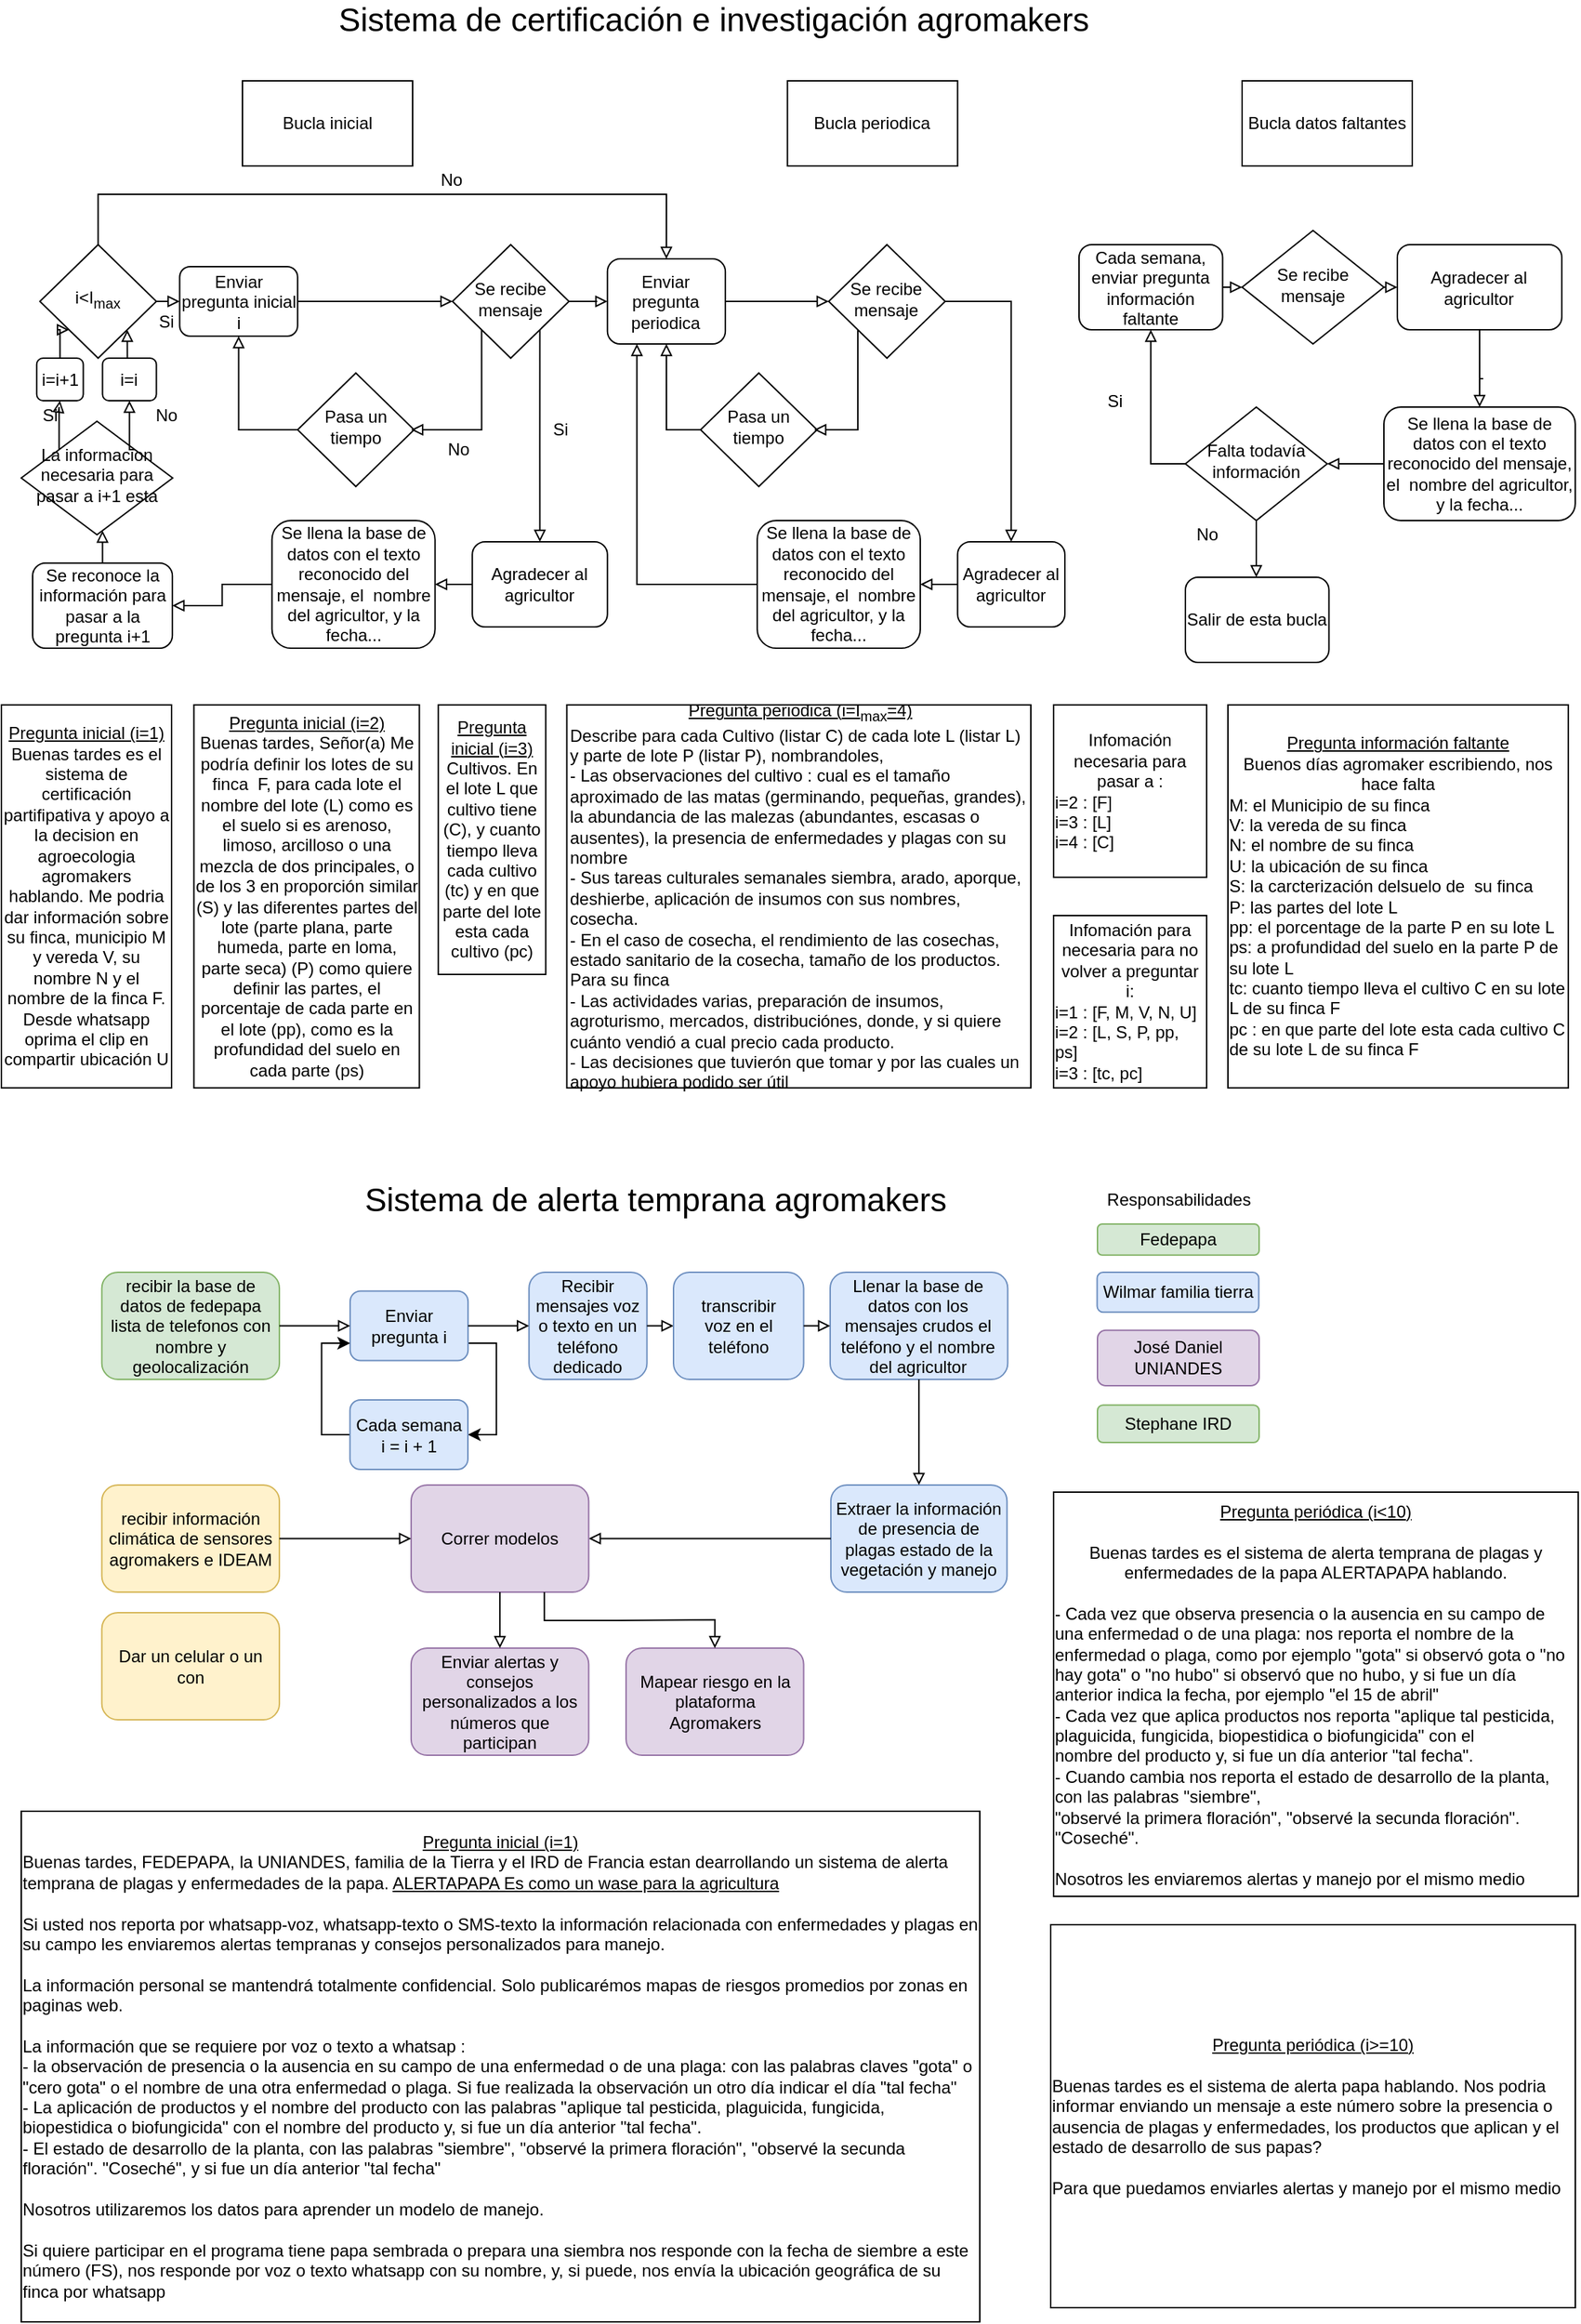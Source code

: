 <mxfile version="12.6.8" type="github">
  <diagram id="C5RBs43oDa-KdzZeNtuy" name="Page-1">
    <mxGraphModel dx="875" dy="623" grid="1" gridSize="10" guides="1" tooltips="1" connect="1" arrows="1" fold="1" page="1" pageScale="1" pageWidth="1169" pageHeight="827" math="0" shadow="0">
      <root>
        <mxCell id="WIyWlLk6GJQsqaUBKTNV-0"/>
        <mxCell id="WIyWlLk6GJQsqaUBKTNV-1" parent="WIyWlLk6GJQsqaUBKTNV-0"/>
        <mxCell id="eJcWsqn1xugrgQTTtv47-0" value="&lt;div&gt;&lt;u&gt;Pregunta inicial &lt;/u&gt;&lt;u&gt;&lt;u&gt;(i=&lt;/u&gt;1)&lt;/u&gt;&lt;br&gt;&lt;/div&gt;&lt;div&gt;Buenas tardes es el sistema de certificación partifipativa y apoyo a la decision en agroecologia agromakers hablando. Me podria dar información sobre su finca, municipio M y vereda V, su nombre N y el nombre de la finca F. Desde whatsapp oprima el clip en compartir ubicación U&lt;br&gt;&lt;/div&gt;" style="rounded=0;whiteSpace=wrap;html=1;" parent="WIyWlLk6GJQsqaUBKTNV-1" vertex="1">
          <mxGeometry x="40" y="510" width="120" height="270" as="geometry"/>
        </mxCell>
        <mxCell id="eJcWsqn1xugrgQTTtv47-1" value="&lt;div&gt;&lt;u&gt;Pregunta inicial (i=2) &lt;/u&gt;&lt;br&gt;&lt;/div&gt;&lt;div&gt;Buenas tardes, Señor(a) Me podría definir los lotes de su finca&amp;nbsp; F, para cada lote el nombre del lote (L) como es el suelo si es arenoso, limoso, arcilloso o una mezcla de dos principales, o de los 3 en proporción similar (S) y las diferentes partes del lote (parte plana, parte humeda, parte en loma, parte seca) (P) como quiere definir las partes, el porcentaje de cada parte en el lote (pp), como es la profundidad del suelo en cada parte (ps)&lt;br&gt;&lt;/div&gt;" style="rounded=0;whiteSpace=wrap;html=1;" parent="WIyWlLk6GJQsqaUBKTNV-1" vertex="1">
          <mxGeometry x="175.75" y="510" width="159" height="270" as="geometry"/>
        </mxCell>
        <mxCell id="eJcWsqn1xugrgQTTtv47-3" value="&lt;u&gt;Pregunta inicial (&lt;/u&gt;&lt;u&gt;&lt;u&gt;i=&lt;/u&gt;3) &lt;/u&gt;Cultivos. En el lote L que cultivo tiene (C), y cuanto tiempo lleva cada cultivo (tc) y en que parte del lote esta cada cultivo (pc)" style="rounded=0;whiteSpace=wrap;html=1;" parent="WIyWlLk6GJQsqaUBKTNV-1" vertex="1">
          <mxGeometry x="348.12" y="510" width="75.75" height="190" as="geometry"/>
        </mxCell>
        <mxCell id="eJcWsqn1xugrgQTTtv47-4" value="&lt;div align=&quot;center&quot;&gt;&lt;u&gt;Pregunta periodica (&lt;/u&gt;&lt;u&gt;&lt;u&gt;i=&lt;/u&gt;I&lt;sub&gt;max&lt;/sub&gt;=4)&lt;br&gt;&lt;/u&gt;&lt;/div&gt;&lt;div align=&quot;left&quot;&gt;Describe para cada Cultivo (listar C) de cada lote L (listar L) y parte de lote P (listar P), nombrandoles, &lt;br&gt;&lt;/div&gt;&lt;div align=&quot;left&quot;&gt;- Las observaciones del cultivo : cual es el tamaño aproximado de las matas (germinando, pequeñas, grandes), la abundancia de las malezas (abundantes, escasas o ausentes), la presencia de enfermedades y plagas con su nombre&lt;/div&gt;&lt;div align=&quot;left&quot;&gt;- Sus tareas culturales semanales siembra, arado, aporque, deshierbe, aplicación de insumos con sus nombres, cosecha.&lt;/div&gt;&lt;div&gt;- En el caso de cosecha, el rendimiento de las cosechas, estado sanitario de la cosecha, tamaño de los productos.&lt;/div&gt;&lt;div&gt;Para su finca&lt;br&gt;&lt;/div&gt;&lt;div&gt;- Las actividades varias, preparación de insumos, agroturismo, mercados, distribuciónes, donde, y si quiere cuánto vendió a cual precio cada producto.&lt;br&gt;&lt;/div&gt;&lt;div&gt;- Las decisiones que tuvierón que tomar y por las cuales un apoyo hubiera podido ser útil&lt;br&gt;&lt;/div&gt;" style="rounded=0;whiteSpace=wrap;html=1;align=left;" parent="WIyWlLk6GJQsqaUBKTNV-1" vertex="1">
          <mxGeometry x="438.75" y="510" width="327.25" height="270" as="geometry"/>
        </mxCell>
        <mxCell id="ntUJKvOIBmLxlDmZnV4F-77" value="No" style="text;html=1;align=center;verticalAlign=middle;resizable=0;points=[];autosize=1;" parent="WIyWlLk6GJQsqaUBKTNV-1" vertex="1">
          <mxGeometry x="342.25" y="130" width="30" height="20" as="geometry"/>
        </mxCell>
        <mxCell id="ntUJKvOIBmLxlDmZnV4F-81" value="&lt;div&gt;Infomación necesaria para pasar a :&lt;/div&gt;&lt;div align=&quot;left&quot;&gt;i=2 : [F]&lt;/div&gt;&lt;div align=&quot;left&quot;&gt;i=3 : [L]&lt;/div&gt;&lt;div align=&quot;left&quot;&gt;i=4 : [C]&lt;br&gt;&lt;/div&gt;" style="rounded=0;whiteSpace=wrap;html=1;" parent="WIyWlLk6GJQsqaUBKTNV-1" vertex="1">
          <mxGeometry x="782.06" y="510" width="107.94" height="121.5" as="geometry"/>
        </mxCell>
        <mxCell id="ntUJKvOIBmLxlDmZnV4F-82" value="&lt;div&gt;Infomación para necesaria para no volver a preguntar i:&lt;/div&gt;&lt;div align=&quot;left&quot;&gt;i=1 : [F, M, V, N, U]&lt;/div&gt;&lt;div align=&quot;left&quot;&gt;i=2 : [L, S, P, pp, ps]&lt;/div&gt;&lt;div align=&quot;left&quot;&gt;i=3 : [tc, pc]&lt;br&gt;&lt;/div&gt;" style="rounded=0;whiteSpace=wrap;html=1;" parent="WIyWlLk6GJQsqaUBKTNV-1" vertex="1">
          <mxGeometry x="782.06" y="658.5" width="107.94" height="121.5" as="geometry"/>
        </mxCell>
        <mxCell id="ntUJKvOIBmLxlDmZnV4F-86" value="Cada semana, enviar pregunta información faltante" style="rounded=1;whiteSpace=wrap;html=1;" parent="WIyWlLk6GJQsqaUBKTNV-1" vertex="1">
          <mxGeometry x="800" y="185.5" width="101.25" height="60" as="geometry"/>
        </mxCell>
        <mxCell id="ntUJKvOIBmLxlDmZnV4F-87" value="&lt;div&gt;&lt;u&gt;Pregunta información faltante &lt;br&gt;&lt;/u&gt;&lt;/div&gt;&lt;div&gt;Buenos días agromaker escribiendo, nos hace falta &lt;br&gt;&lt;/div&gt;&lt;div align=&quot;left&quot;&gt;M: el Municipio de su finca&lt;/div&gt;&lt;div align=&quot;left&quot;&gt;V: la vereda de su finca&lt;/div&gt;&lt;div align=&quot;left&quot;&gt;N: el nombre de su finca&lt;/div&gt;&lt;div align=&quot;left&quot;&gt;U: la ubicación de su finca&lt;/div&gt;&lt;div align=&quot;left&quot;&gt;S: la carcterización delsuelo de&amp;nbsp; su finca&lt;br&gt;&lt;/div&gt;&lt;div align=&quot;left&quot;&gt;P: las partes del lote L&lt;br&gt;&lt;/div&gt;&lt;div align=&quot;left&quot;&gt;pp: el porcentage de la parte P en su lote L&lt;/div&gt;&lt;div align=&quot;left&quot;&gt;ps: a profundidad del suelo en la parte P de su lote L&lt;/div&gt;&lt;div align=&quot;left&quot;&gt;tc: cuanto tiempo lleva el cultivo C en su lote L de su finca F&lt;/div&gt;&lt;div align=&quot;left&quot;&gt;pc : en que parte del lote esta cada cultivo C de su lote L de su finca F&lt;br&gt;&lt;/div&gt;" style="rounded=0;whiteSpace=wrap;html=1;" parent="WIyWlLk6GJQsqaUBKTNV-1" vertex="1">
          <mxGeometry x="905" y="510" width="240.06" height="270" as="geometry"/>
        </mxCell>
        <mxCell id="ntUJKvOIBmLxlDmZnV4F-88" style="edgeStyle=orthogonalEdgeStyle;rounded=0;orthogonalLoop=1;jettySize=auto;html=1;endArrow=block;endFill=0;entryX=0.5;entryY=0;entryDx=0;entryDy=0;exitX=0.5;exitY=1;exitDx=0;exitDy=0;" parent="WIyWlLk6GJQsqaUBKTNV-1" source="ntUJKvOIBmLxlDmZnV4F-91" target="ntUJKvOIBmLxlDmZnV4F-90" edge="1">
          <mxGeometry relative="1" as="geometry">
            <mxPoint x="1571.07" y="-5.5" as="sourcePoint"/>
            <mxPoint x="1251.07" y="-25.5" as="targetPoint"/>
            <Array as="points">
              <mxPoint x="1085" y="280"/>
              <mxPoint x="1085" y="280"/>
            </Array>
          </mxGeometry>
        </mxCell>
        <mxCell id="ntUJKvOIBmLxlDmZnV4F-90" value="Se llena la base de datos con el texto reconocido del mensaje, el&amp;nbsp; nombre del agricultor, y la fecha..." style="rounded=1;whiteSpace=wrap;html=1;" parent="WIyWlLk6GJQsqaUBKTNV-1" vertex="1">
          <mxGeometry x="1015" y="300" width="134.94" height="80" as="geometry"/>
        </mxCell>
        <mxCell id="ntUJKvOIBmLxlDmZnV4F-91" value="Agradecer al agricultor" style="rounded=1;whiteSpace=wrap;html=1;" parent="WIyWlLk6GJQsqaUBKTNV-1" vertex="1">
          <mxGeometry x="1024.47" y="185.5" width="116" height="60" as="geometry"/>
        </mxCell>
        <mxCell id="ntUJKvOIBmLxlDmZnV4F-92" style="edgeStyle=orthogonalEdgeStyle;rounded=0;orthogonalLoop=1;jettySize=auto;html=1;exitX=1;exitY=0.5;exitDx=0;exitDy=0;endArrow=block;endFill=0;entryX=0;entryY=0.5;entryDx=0;entryDy=0;" parent="WIyWlLk6GJQsqaUBKTNV-1" source="ntUJKvOIBmLxlDmZnV4F-86" target="ntUJKvOIBmLxlDmZnV4F-96" edge="1">
          <mxGeometry relative="1" as="geometry">
            <mxPoint x="1519.82" y="145.5" as="sourcePoint"/>
            <mxPoint x="1681.7" y="251.5" as="targetPoint"/>
          </mxGeometry>
        </mxCell>
        <mxCell id="ntUJKvOIBmLxlDmZnV4F-96" value="Se recibe mensaje" style="rhombus;whiteSpace=wrap;html=1;shadow=0;fontFamily=Helvetica;fontSize=12;align=center;strokeWidth=1;spacing=6;spacingTop=-4;" parent="WIyWlLk6GJQsqaUBKTNV-1" vertex="1">
          <mxGeometry x="915.0" y="175.5" width="100" height="80" as="geometry"/>
        </mxCell>
        <mxCell id="ntUJKvOIBmLxlDmZnV4F-97" style="edgeStyle=orthogonalEdgeStyle;rounded=0;orthogonalLoop=1;jettySize=auto;html=1;endArrow=block;endFill=0;entryX=0.5;entryY=1;entryDx=0;entryDy=0;exitX=0;exitY=0.5;exitDx=0;exitDy=0;" parent="WIyWlLk6GJQsqaUBKTNV-1" source="ntUJKvOIBmLxlDmZnV4F-98" target="ntUJKvOIBmLxlDmZnV4F-86" edge="1">
          <mxGeometry relative="1" as="geometry">
            <mxPoint x="1719.2" y="274.5" as="sourcePoint"/>
            <mxPoint x="1433.882" y="80" as="targetPoint"/>
          </mxGeometry>
        </mxCell>
        <mxCell id="ntUJKvOIBmLxlDmZnV4F-98" value="Falta todavía información" style="rhombus;whiteSpace=wrap;html=1;shadow=0;fontFamily=Helvetica;fontSize=12;align=center;strokeWidth=1;spacing=6;spacingTop=-4;" parent="WIyWlLk6GJQsqaUBKTNV-1" vertex="1">
          <mxGeometry x="875" y="300" width="100" height="80" as="geometry"/>
        </mxCell>
        <mxCell id="ntUJKvOIBmLxlDmZnV4F-99" style="edgeStyle=orthogonalEdgeStyle;rounded=0;orthogonalLoop=1;jettySize=auto;html=1;endArrow=block;endFill=0;entryX=1;entryY=0.5;entryDx=0;entryDy=0;exitX=0;exitY=0.5;exitDx=0;exitDy=0;" parent="WIyWlLk6GJQsqaUBKTNV-1" source="ntUJKvOIBmLxlDmZnV4F-90" target="ntUJKvOIBmLxlDmZnV4F-98" edge="1">
          <mxGeometry relative="1" as="geometry">
            <mxPoint x="1337.88" y="224" as="sourcePoint"/>
            <mxPoint x="1068.125" y="174" as="targetPoint"/>
          </mxGeometry>
        </mxCell>
        <mxCell id="ntUJKvOIBmLxlDmZnV4F-100" value="Salir de esta bucla" style="rounded=1;whiteSpace=wrap;html=1;" parent="WIyWlLk6GJQsqaUBKTNV-1" vertex="1">
          <mxGeometry x="875" y="420" width="101.25" height="60" as="geometry"/>
        </mxCell>
        <mxCell id="ntUJKvOIBmLxlDmZnV4F-101" style="edgeStyle=orthogonalEdgeStyle;rounded=0;orthogonalLoop=1;jettySize=auto;html=1;endArrow=block;endFill=0;entryX=0.5;entryY=0;entryDx=0;entryDy=0;exitX=0.5;exitY=1;exitDx=0;exitDy=0;" parent="WIyWlLk6GJQsqaUBKTNV-1" source="ntUJKvOIBmLxlDmZnV4F-98" target="ntUJKvOIBmLxlDmZnV4F-100" edge="1">
          <mxGeometry relative="1" as="geometry">
            <mxPoint x="1240" y="200" as="sourcePoint"/>
            <mxPoint x="1078.125" y="160" as="targetPoint"/>
            <Array as="points">
              <mxPoint x="926" y="420"/>
            </Array>
          </mxGeometry>
        </mxCell>
        <mxCell id="ntUJKvOIBmLxlDmZnV4F-102" value="Si" style="text;html=1;align=center;verticalAlign=middle;resizable=0;points=[];autosize=1;" parent="WIyWlLk6GJQsqaUBKTNV-1" vertex="1">
          <mxGeometry x="810" y="286" width="30" height="20" as="geometry"/>
        </mxCell>
        <mxCell id="ntUJKvOIBmLxlDmZnV4F-103" value="No" style="text;html=1;align=center;verticalAlign=middle;resizable=0;points=[];autosize=1;" parent="WIyWlLk6GJQsqaUBKTNV-1" vertex="1">
          <mxGeometry x="875" y="380" width="30" height="20" as="geometry"/>
        </mxCell>
        <mxCell id="LFKima_Gjq3WjR07UFZ1-4" value="Enviar pregunta inicial i" style="rounded=1;whiteSpace=wrap;html=1;" parent="WIyWlLk6GJQsqaUBKTNV-1" vertex="1">
          <mxGeometry x="165.714" y="201" width="83.17" height="49" as="geometry"/>
        </mxCell>
        <mxCell id="LFKima_Gjq3WjR07UFZ1-41" value="Se llena la base de datos con el texto reconocido del mensaje, el&amp;nbsp; nombre del agricultor, y la fecha..." style="rounded=1;whiteSpace=wrap;html=1;" parent="WIyWlLk6GJQsqaUBKTNV-1" vertex="1">
          <mxGeometry x="230.81" y="380" width="115" height="90" as="geometry"/>
        </mxCell>
        <mxCell id="LFKima_Gjq3WjR07UFZ1-51" value="Agradecer al agricultor" style="rounded=1;whiteSpace=wrap;html=1;" parent="WIyWlLk6GJQsqaUBKTNV-1" vertex="1">
          <mxGeometry x="372.098" y="395" width="95.286" height="60" as="geometry"/>
        </mxCell>
        <mxCell id="ntUJKvOIBmLxlDmZnV4F-12" value="Enviar pregunta periodica" style="rounded=1;whiteSpace=wrap;html=1;" parent="WIyWlLk6GJQsqaUBKTNV-1" vertex="1">
          <mxGeometry x="467.384" y="195.5" width="83.17" height="60" as="geometry"/>
        </mxCell>
        <mxCell id="ntUJKvOIBmLxlDmZnV4F-21" style="edgeStyle=orthogonalEdgeStyle;rounded=0;orthogonalLoop=1;jettySize=auto;html=1;endArrow=block;endFill=0;entryX=1;entryY=0.5;entryDx=0;entryDy=0;exitX=0;exitY=0.5;exitDx=0;exitDy=0;" parent="WIyWlLk6GJQsqaUBKTNV-1" source="LFKima_Gjq3WjR07UFZ1-51" target="LFKima_Gjq3WjR07UFZ1-41" edge="1">
          <mxGeometry relative="1" as="geometry">
            <mxPoint x="314.598" y="440" as="sourcePoint"/>
            <mxPoint x="349.509" y="412.5" as="targetPoint"/>
          </mxGeometry>
        </mxCell>
        <mxCell id="ntUJKvOIBmLxlDmZnV4F-25" style="edgeStyle=orthogonalEdgeStyle;rounded=0;orthogonalLoop=1;jettySize=auto;html=1;exitX=1;exitY=0.5;exitDx=0;exitDy=0;endArrow=block;endFill=0;entryX=0;entryY=0.5;entryDx=0;entryDy=0;" parent="WIyWlLk6GJQsqaUBKTNV-1" source="LFKima_Gjq3WjR07UFZ1-4" target="LFKima_Gjq3WjR07UFZ1-14" edge="1">
          <mxGeometry relative="1" as="geometry">
            <mxPoint x="341.295" y="276" as="sourcePoint"/>
            <mxPoint x="341.295" y="316" as="targetPoint"/>
          </mxGeometry>
        </mxCell>
        <mxCell id="ntUJKvOIBmLxlDmZnV4F-26" value="La informacion necesaria para pasar a i+1 esta" style="rhombus;whiteSpace=wrap;html=1;shadow=0;fontFamily=Helvetica;fontSize=12;align=center;strokeWidth=1;spacing=6;spacingTop=-4;" parent="WIyWlLk6GJQsqaUBKTNV-1" vertex="1">
          <mxGeometry x="54" y="310" width="106.786" height="80" as="geometry"/>
        </mxCell>
        <mxCell id="ntUJKvOIBmLxlDmZnV4F-29" style="edgeStyle=orthogonalEdgeStyle;rounded=0;orthogonalLoop=1;jettySize=auto;html=1;endArrow=block;endFill=0;exitX=0;exitY=0;exitDx=0;exitDy=0;entryX=0.5;entryY=1;entryDx=0;entryDy=0;" parent="WIyWlLk6GJQsqaUBKTNV-1" source="ntUJKvOIBmLxlDmZnV4F-26" target="ntUJKvOIBmLxlDmZnV4F-52" edge="1">
          <mxGeometry relative="1" as="geometry">
            <mxPoint x="-6.786" y="380" as="sourcePoint"/>
            <mxPoint x="67.143" y="226" as="targetPoint"/>
            <Array as="points">
              <mxPoint x="81.107" y="300"/>
            </Array>
          </mxGeometry>
        </mxCell>
        <mxCell id="ntUJKvOIBmLxlDmZnV4F-33" style="edgeStyle=orthogonalEdgeStyle;rounded=0;orthogonalLoop=1;jettySize=auto;html=1;exitX=1;exitY=0.5;exitDx=0;exitDy=0;endArrow=block;endFill=0;" parent="WIyWlLk6GJQsqaUBKTNV-1" source="LFKima_Gjq3WjR07UFZ1-14" target="ntUJKvOIBmLxlDmZnV4F-12" edge="1">
          <mxGeometry relative="1" as="geometry">
            <mxPoint x="113.348" y="310" as="sourcePoint"/>
            <mxPoint x="173.929" y="236" as="targetPoint"/>
            <Array as="points"/>
          </mxGeometry>
        </mxCell>
        <mxCell id="ntUJKvOIBmLxlDmZnV4F-44" value="No" style="text;html=1;align=center;verticalAlign=middle;resizable=0;points=[];autosize=1;" parent="WIyWlLk6GJQsqaUBKTNV-1" vertex="1">
          <mxGeometry x="347.455" y="320" width="30" height="20" as="geometry"/>
        </mxCell>
        <mxCell id="ntUJKvOIBmLxlDmZnV4F-45" value="Si" style="text;html=1;align=center;verticalAlign=middle;resizable=0;points=[];autosize=1;" parent="WIyWlLk6GJQsqaUBKTNV-1" vertex="1">
          <mxGeometry x="419.33" y="306" width="30" height="20" as="geometry"/>
        </mxCell>
        <mxCell id="ntUJKvOIBmLxlDmZnV4F-46" value="Pasa un tiempo " style="rhombus;whiteSpace=wrap;html=1;shadow=0;fontFamily=Helvetica;fontSize=12;align=center;strokeWidth=1;spacing=6;spacingTop=-4;" parent="WIyWlLk6GJQsqaUBKTNV-1" vertex="1">
          <mxGeometry x="248.884" y="276" width="82.143" height="80" as="geometry"/>
        </mxCell>
        <mxCell id="ntUJKvOIBmLxlDmZnV4F-47" style="edgeStyle=orthogonalEdgeStyle;rounded=0;orthogonalLoop=1;jettySize=auto;html=1;endArrow=block;endFill=0;entryX=0.5;entryY=1;entryDx=0;entryDy=0;exitX=0;exitY=0.5;exitDx=0;exitDy=0;" parent="WIyWlLk6GJQsqaUBKTNV-1" source="ntUJKvOIBmLxlDmZnV4F-46" target="LFKima_Gjq3WjR07UFZ1-4" edge="1">
          <mxGeometry relative="1" as="geometry">
            <mxPoint x="224.241" y="360" as="sourcePoint"/>
            <mxPoint x="314.598" y="370" as="targetPoint"/>
            <Array as="points">
              <mxPoint x="206.991" y="316"/>
            </Array>
          </mxGeometry>
        </mxCell>
        <mxCell id="LFKima_Gjq3WjR07UFZ1-14" value="Se recibe mensaje" style="rhombus;whiteSpace=wrap;html=1;shadow=0;fontFamily=Helvetica;fontSize=12;align=center;strokeWidth=1;spacing=6;spacingTop=-4;" parent="WIyWlLk6GJQsqaUBKTNV-1" vertex="1">
          <mxGeometry x="358.134" y="185.5" width="82.143" height="80" as="geometry"/>
        </mxCell>
        <mxCell id="LFKima_Gjq3WjR07UFZ1-54" style="edgeStyle=orthogonalEdgeStyle;rounded=0;orthogonalLoop=1;jettySize=auto;html=1;exitX=1;exitY=1;exitDx=0;exitDy=0;endArrow=block;endFill=0;" parent="WIyWlLk6GJQsqaUBKTNV-1" source="LFKima_Gjq3WjR07UFZ1-14" target="LFKima_Gjq3WjR07UFZ1-51" edge="1">
          <mxGeometry relative="1" as="geometry"/>
        </mxCell>
        <mxCell id="ntUJKvOIBmLxlDmZnV4F-43" style="edgeStyle=orthogonalEdgeStyle;rounded=0;orthogonalLoop=1;jettySize=auto;html=1;exitX=0;exitY=1;exitDx=0;exitDy=0;endArrow=block;endFill=0;entryX=0.975;entryY=0.5;entryDx=0;entryDy=0;entryPerimeter=0;" parent="WIyWlLk6GJQsqaUBKTNV-1" source="LFKima_Gjq3WjR07UFZ1-14" target="ntUJKvOIBmLxlDmZnV4F-46" edge="1">
          <mxGeometry relative="1" as="geometry">
            <mxPoint x="394.688" y="296" as="sourcePoint"/>
            <mxPoint x="374.152" y="430" as="targetPoint"/>
            <Array as="points">
              <mxPoint x="378.67" y="316"/>
            </Array>
          </mxGeometry>
        </mxCell>
        <mxCell id="ntUJKvOIBmLxlDmZnV4F-52" value="i=i+1" style="rounded=1;whiteSpace=wrap;html=1;" parent="WIyWlLk6GJQsqaUBKTNV-1" vertex="1">
          <mxGeometry x="64.884" y="265.5" width="32.857" height="30" as="geometry"/>
        </mxCell>
        <mxCell id="ntUJKvOIBmLxlDmZnV4F-58" value="No" style="text;html=1;align=center;verticalAlign=middle;resizable=0;points=[];autosize=1;" parent="WIyWlLk6GJQsqaUBKTNV-1" vertex="1">
          <mxGeometry x="141.071" y="295.5" width="30" height="20" as="geometry"/>
        </mxCell>
        <mxCell id="ntUJKvOIBmLxlDmZnV4F-59" value="Si" style="text;html=1;align=center;verticalAlign=middle;resizable=0;points=[];autosize=1;" parent="WIyWlLk6GJQsqaUBKTNV-1" vertex="1">
          <mxGeometry x="58.929" y="295.5" width="30" height="20" as="geometry"/>
        </mxCell>
        <mxCell id="ntUJKvOIBmLxlDmZnV4F-60" style="edgeStyle=orthogonalEdgeStyle;rounded=0;orthogonalLoop=1;jettySize=auto;html=1;endArrow=block;endFill=0;exitX=1;exitY=0;exitDx=0;exitDy=0;entryX=0.5;entryY=1;entryDx=0;entryDy=0;" parent="WIyWlLk6GJQsqaUBKTNV-1" source="ntUJKvOIBmLxlDmZnV4F-26" target="ntUJKvOIBmLxlDmZnV4F-61" edge="1">
          <mxGeometry relative="1" as="geometry">
            <mxPoint x="21.964" y="356" as="sourcePoint"/>
            <mxPoint x="54.821" y="300" as="targetPoint"/>
            <Array as="points">
              <mxPoint x="130.393" y="330"/>
            </Array>
          </mxGeometry>
        </mxCell>
        <mxCell id="ntUJKvOIBmLxlDmZnV4F-61" value="i=i" style="rounded=1;whiteSpace=wrap;html=1;" parent="WIyWlLk6GJQsqaUBKTNV-1" vertex="1">
          <mxGeometry x="111.295" y="265.5" width="37.991" height="30" as="geometry"/>
        </mxCell>
        <mxCell id="ntUJKvOIBmLxlDmZnV4F-63" value="Se llena la base de datos con el texto reconocido del mensaje, el&amp;nbsp; nombre del agricultor, y la fecha..." style="rounded=1;whiteSpace=wrap;html=1;" parent="WIyWlLk6GJQsqaUBKTNV-1" vertex="1">
          <mxGeometry x="573.04" y="380" width="115" height="90" as="geometry"/>
        </mxCell>
        <mxCell id="ntUJKvOIBmLxlDmZnV4F-64" value="Agradecer al agricultor" style="rounded=1;whiteSpace=wrap;html=1;" parent="WIyWlLk6GJQsqaUBKTNV-1" vertex="1">
          <mxGeometry x="714.33" y="395" width="75.67" height="60" as="geometry"/>
        </mxCell>
        <mxCell id="ntUJKvOIBmLxlDmZnV4F-39" style="edgeStyle=orthogonalEdgeStyle;rounded=0;orthogonalLoop=1;jettySize=auto;html=1;endArrow=block;endFill=0;entryX=1;entryY=0.5;entryDx=0;entryDy=0;exitX=0;exitY=0.5;exitDx=0;exitDy=0;" parent="WIyWlLk6GJQsqaUBKTNV-1" source="ntUJKvOIBmLxlDmZnV4F-64" target="ntUJKvOIBmLxlDmZnV4F-63" edge="1">
          <mxGeometry relative="1" as="geometry">
            <mxPoint x="600.866" y="170" as="sourcePoint"/>
            <mxPoint x="338.009" y="150" as="targetPoint"/>
          </mxGeometry>
        </mxCell>
        <mxCell id="ntUJKvOIBmLxlDmZnV4F-66" style="edgeStyle=orthogonalEdgeStyle;rounded=0;orthogonalLoop=1;jettySize=auto;html=1;exitX=1;exitY=0.5;exitDx=0;exitDy=0;endArrow=block;endFill=0;entryX=0;entryY=0.5;entryDx=0;entryDy=0;" parent="WIyWlLk6GJQsqaUBKTNV-1" source="ntUJKvOIBmLxlDmZnV4F-12" target="ntUJKvOIBmLxlDmZnV4F-70" edge="1">
          <mxGeometry relative="1" as="geometry">
            <mxPoint x="591.116" y="241" as="sourcePoint"/>
            <mxPoint x="683.526" y="331.5" as="targetPoint"/>
          </mxGeometry>
        </mxCell>
        <mxCell id="ntUJKvOIBmLxlDmZnV4F-68" value="Pasa un tiempo " style="rhombus;whiteSpace=wrap;html=1;shadow=0;fontFamily=Helvetica;fontSize=12;align=center;strokeWidth=1;spacing=6;spacingTop=-4;" parent="WIyWlLk6GJQsqaUBKTNV-1" vertex="1">
          <mxGeometry x="533.098" y="276" width="82.143" height="80" as="geometry"/>
        </mxCell>
        <mxCell id="ntUJKvOIBmLxlDmZnV4F-69" style="edgeStyle=orthogonalEdgeStyle;rounded=0;orthogonalLoop=1;jettySize=auto;html=1;endArrow=block;endFill=0;exitX=0;exitY=0.5;exitDx=0;exitDy=0;entryX=0.5;entryY=1;entryDx=0;entryDy=0;" parent="WIyWlLk6GJQsqaUBKTNV-1" source="ntUJKvOIBmLxlDmZnV4F-68" target="ntUJKvOIBmLxlDmZnV4F-12" edge="1">
          <mxGeometry relative="1" as="geometry">
            <mxPoint x="566.473" y="375.5" as="sourcePoint"/>
            <mxPoint x="516.67" y="260" as="targetPoint"/>
            <Array as="points">
              <mxPoint x="509.277" y="316"/>
            </Array>
          </mxGeometry>
        </mxCell>
        <mxCell id="ntUJKvOIBmLxlDmZnV4F-70" value="Se recibe mensaje" style="rhombus;whiteSpace=wrap;html=1;shadow=0;fontFamily=Helvetica;fontSize=12;align=center;strokeWidth=1;spacing=6;spacingTop=-4;" parent="WIyWlLk6GJQsqaUBKTNV-1" vertex="1">
          <mxGeometry x="623.455" y="185.5" width="82.143" height="80" as="geometry"/>
        </mxCell>
        <mxCell id="ntUJKvOIBmLxlDmZnV4F-62" style="edgeStyle=orthogonalEdgeStyle;rounded=0;orthogonalLoop=1;jettySize=auto;html=1;exitX=1;exitY=0.5;exitDx=0;exitDy=0;endArrow=block;endFill=0;" parent="WIyWlLk6GJQsqaUBKTNV-1" source="ntUJKvOIBmLxlDmZnV4F-70" target="ntUJKvOIBmLxlDmZnV4F-64" edge="1">
          <mxGeometry relative="1" as="geometry"/>
        </mxCell>
        <mxCell id="ntUJKvOIBmLxlDmZnV4F-67" style="edgeStyle=orthogonalEdgeStyle;rounded=0;orthogonalLoop=1;jettySize=auto;html=1;exitX=0;exitY=1;exitDx=0;exitDy=0;endArrow=block;endFill=0;entryX=0.975;entryY=0.5;entryDx=0;entryDy=0;entryPerimeter=0;" parent="WIyWlLk6GJQsqaUBKTNV-1" source="ntUJKvOIBmLxlDmZnV4F-70" target="ntUJKvOIBmLxlDmZnV4F-68" edge="1">
          <mxGeometry relative="1" as="geometry">
            <mxPoint x="736.919" y="311.5" as="sourcePoint"/>
            <mxPoint x="716.384" y="445.5" as="targetPoint"/>
            <Array as="points">
              <mxPoint x="643.991" y="316"/>
            </Array>
          </mxGeometry>
        </mxCell>
        <mxCell id="ntUJKvOIBmLxlDmZnV4F-71" style="edgeStyle=orthogonalEdgeStyle;rounded=0;orthogonalLoop=1;jettySize=auto;html=1;endArrow=block;endFill=0;entryX=0.25;entryY=1;entryDx=0;entryDy=0;" parent="WIyWlLk6GJQsqaUBKTNV-1" source="ntUJKvOIBmLxlDmZnV4F-63" target="ntUJKvOIBmLxlDmZnV4F-12" edge="1">
          <mxGeometry relative="1" as="geometry">
            <mxPoint x="722.544" y="450" as="sourcePoint"/>
            <mxPoint x="696.259" y="450" as="targetPoint"/>
          </mxGeometry>
        </mxCell>
        <mxCell id="ntUJKvOIBmLxlDmZnV4F-72" value="i&amp;lt;I&lt;sub&gt;max&lt;/sub&gt;" style="rhombus;whiteSpace=wrap;html=1;shadow=0;fontFamily=Helvetica;fontSize=12;align=center;strokeWidth=1;spacing=6;spacingTop=-4;" parent="WIyWlLk6GJQsqaUBKTNV-1" vertex="1">
          <mxGeometry x="67.143" y="185.5" width="82.143" height="80" as="geometry"/>
        </mxCell>
        <mxCell id="ntUJKvOIBmLxlDmZnV4F-75" style="edgeStyle=orthogonalEdgeStyle;rounded=0;orthogonalLoop=1;jettySize=auto;html=1;endArrow=block;endFill=0;entryX=0;entryY=0.5;entryDx=0;entryDy=0;exitX=1;exitY=0.5;exitDx=0;exitDy=0;" parent="WIyWlLk6GJQsqaUBKTNV-1" source="ntUJKvOIBmLxlDmZnV4F-72" target="LFKima_Gjq3WjR07UFZ1-4" edge="1">
          <mxGeometry relative="1" as="geometry">
            <mxPoint x="63.036" y="356" as="sourcePoint"/>
            <mxPoint x="75.357" y="235.5" as="targetPoint"/>
            <Array as="points">
              <mxPoint x="157.5" y="226"/>
              <mxPoint x="157.5" y="226"/>
            </Array>
          </mxGeometry>
        </mxCell>
        <mxCell id="ntUJKvOIBmLxlDmZnV4F-76" style="edgeStyle=orthogonalEdgeStyle;rounded=0;orthogonalLoop=1;jettySize=auto;html=1;endArrow=block;endFill=0;entryX=0.5;entryY=0;entryDx=0;entryDy=0;exitX=0.5;exitY=0;exitDx=0;exitDy=0;" parent="WIyWlLk6GJQsqaUBKTNV-1" source="ntUJKvOIBmLxlDmZnV4F-72" target="ntUJKvOIBmLxlDmZnV4F-12" edge="1">
          <mxGeometry relative="1" as="geometry">
            <mxPoint x="157.5" y="235.5" as="sourcePoint"/>
            <mxPoint x="173.929" y="235.5" as="targetPoint"/>
            <Array as="points">
              <mxPoint x="108.214" y="150"/>
              <mxPoint x="509.071" y="150"/>
            </Array>
          </mxGeometry>
        </mxCell>
        <mxCell id="ntUJKvOIBmLxlDmZnV4F-78" value="Si" style="text;html=1;align=center;verticalAlign=middle;resizable=0;points=[];autosize=1;" parent="WIyWlLk6GJQsqaUBKTNV-1" vertex="1">
          <mxGeometry x="141.071" y="230" width="30" height="20" as="geometry"/>
        </mxCell>
        <mxCell id="ntUJKvOIBmLxlDmZnV4F-79" style="edgeStyle=orthogonalEdgeStyle;rounded=0;orthogonalLoop=1;jettySize=auto;html=1;endArrow=block;endFill=0;exitX=0.5;exitY=0;exitDx=0;exitDy=0;entryX=1;entryY=1;entryDx=0;entryDy=0;" parent="WIyWlLk6GJQsqaUBKTNV-1" source="ntUJKvOIBmLxlDmZnV4F-61" target="ntUJKvOIBmLxlDmZnV4F-72" edge="1">
          <mxGeometry relative="1" as="geometry">
            <mxPoint x="63.036" y="356" as="sourcePoint"/>
            <mxPoint x="83.571" y="250" as="targetPoint"/>
            <Array as="points">
              <mxPoint x="128.75" y="266"/>
            </Array>
          </mxGeometry>
        </mxCell>
        <mxCell id="ntUJKvOIBmLxlDmZnV4F-80" style="edgeStyle=orthogonalEdgeStyle;rounded=0;orthogonalLoop=1;jettySize=auto;html=1;endArrow=block;endFill=0;exitX=0.5;exitY=0;exitDx=0;exitDy=0;entryX=0;entryY=1;entryDx=0;entryDy=0;" parent="WIyWlLk6GJQsqaUBKTNV-1" source="ntUJKvOIBmLxlDmZnV4F-52" target="ntUJKvOIBmLxlDmZnV4F-72" edge="1">
          <mxGeometry relative="1" as="geometry">
            <mxPoint x="71.25" y="366" as="sourcePoint"/>
            <mxPoint x="34.286" y="170" as="targetPoint"/>
            <Array as="points">
              <mxPoint x="81.107" y="246"/>
            </Array>
          </mxGeometry>
        </mxCell>
        <mxCell id="ntUJKvOIBmLxlDmZnV4F-57" value="Se reconoce la información para pasar a la pregunta i+1" style="rounded=1;whiteSpace=wrap;html=1;" parent="WIyWlLk6GJQsqaUBKTNV-1" vertex="1">
          <mxGeometry x="62.009" y="410" width="98.571" height="60" as="geometry"/>
        </mxCell>
        <mxCell id="ntUJKvOIBmLxlDmZnV4F-85" style="edgeStyle=orthogonalEdgeStyle;rounded=0;orthogonalLoop=1;jettySize=auto;html=1;exitX=0;exitY=0.5;exitDx=0;exitDy=0;endArrow=block;endFill=0;" parent="WIyWlLk6GJQsqaUBKTNV-1" source="LFKima_Gjq3WjR07UFZ1-41" target="ntUJKvOIBmLxlDmZnV4F-57" edge="1">
          <mxGeometry relative="1" as="geometry">
            <mxPoint x="230.812" y="440" as="sourcePoint"/>
            <mxPoint x="112.321" y="390" as="targetPoint"/>
          </mxGeometry>
        </mxCell>
        <mxCell id="ntUJKvOIBmLxlDmZnV4F-19" style="edgeStyle=orthogonalEdgeStyle;rounded=0;orthogonalLoop=1;jettySize=auto;html=1;endArrow=block;endFill=0;" parent="WIyWlLk6GJQsqaUBKTNV-1" source="ntUJKvOIBmLxlDmZnV4F-57" target="ntUJKvOIBmLxlDmZnV4F-26" edge="1">
          <mxGeometry relative="1" as="geometry">
            <mxPoint x="258.125" y="276" as="sourcePoint"/>
            <mxPoint x="258.125" y="316" as="targetPoint"/>
            <Array as="points">
              <mxPoint x="112.321" y="390"/>
              <mxPoint x="112.321" y="390"/>
            </Array>
          </mxGeometry>
        </mxCell>
        <mxCell id="ntUJKvOIBmLxlDmZnV4F-110" style="edgeStyle=orthogonalEdgeStyle;rounded=0;orthogonalLoop=1;jettySize=auto;html=1;endArrow=block;endFill=0;entryX=0;entryY=0.5;entryDx=0;entryDy=0;exitX=1;exitY=0.5;exitDx=0;exitDy=0;" parent="WIyWlLk6GJQsqaUBKTNV-1" source="ntUJKvOIBmLxlDmZnV4F-96" target="ntUJKvOIBmLxlDmZnV4F-91" edge="1">
          <mxGeometry relative="1" as="geometry">
            <mxPoint x="1095.06" y="255.5" as="sourcePoint"/>
            <mxPoint x="1095.06" y="391.5" as="targetPoint"/>
            <Array as="points">
              <mxPoint x="1015" y="215.5"/>
            </Array>
          </mxGeometry>
        </mxCell>
        <mxCell id="ntUJKvOIBmLxlDmZnV4F-114" value="Bucla datos faltantes" style="rounded=0;whiteSpace=wrap;html=1;" parent="WIyWlLk6GJQsqaUBKTNV-1" vertex="1">
          <mxGeometry x="915" y="70" width="120" height="60" as="geometry"/>
        </mxCell>
        <mxCell id="ntUJKvOIBmLxlDmZnV4F-116" value="Bucla inicial" style="rounded=0;whiteSpace=wrap;html=1;" parent="WIyWlLk6GJQsqaUBKTNV-1" vertex="1">
          <mxGeometry x="210" y="70" width="120" height="60" as="geometry"/>
        </mxCell>
        <mxCell id="ntUJKvOIBmLxlDmZnV4F-117" value="Bucla periodica" style="rounded=0;whiteSpace=wrap;html=1;" parent="WIyWlLk6GJQsqaUBKTNV-1" vertex="1">
          <mxGeometry x="594.33" y="70" width="120" height="60" as="geometry"/>
        </mxCell>
        <mxCell id="ntUJKvOIBmLxlDmZnV4F-118" value="&lt;font style=&quot;font-size: 23px&quot;&gt;Sistema de certificación e investigación agromakers&lt;/font&gt;" style="text;html=1;align=center;verticalAlign=middle;resizable=0;points=[];autosize=1;" parent="WIyWlLk6GJQsqaUBKTNV-1" vertex="1">
          <mxGeometry x="272" y="17" width="540" height="20" as="geometry"/>
        </mxCell>
        <mxCell id="ntUJKvOIBmLxlDmZnV4F-119" value="&lt;font style=&quot;font-size: 23px&quot;&gt;Sistema de alerta temprana agromakers&lt;br&gt;&lt;/font&gt;" style="text;html=1;align=center;verticalAlign=middle;resizable=0;points=[];autosize=1;" parent="WIyWlLk6GJQsqaUBKTNV-1" vertex="1">
          <mxGeometry x="285.81" y="849" width="430" height="20" as="geometry"/>
        </mxCell>
        <mxCell id="ntUJKvOIBmLxlDmZnV4F-207" value="&lt;div&gt;&lt;u&gt;Pregunta inicial &lt;/u&gt;&lt;u&gt;&lt;u&gt;(i=&lt;/u&gt;1)&lt;/u&gt;&lt;br&gt;&lt;/div&gt;&lt;div align=&quot;left&quot;&gt;Buenas tardes, FEDEPAPA, la UNIANDES, familia de la Tierra y el IRD de Francia estan dearrollando un sistema de alerta temprana de plagas y enfermedades de la papa. &lt;u&gt;ALERTAPAPA Es como un wase para la agricultura&lt;/u&gt;&lt;br&gt;&lt;/div&gt;&lt;div align=&quot;left&quot;&gt;&lt;br&gt;&lt;/div&gt;&lt;div align=&quot;left&quot;&gt;Si usted nos reporta por whatsapp-voz, whatsapp-texto o SMS-texto la información relacionada con enfermedades y plagas en su campo les enviaremos alertas tempranas y consejos personalizados para manejo. &lt;br&gt;&lt;/div&gt;&lt;div align=&quot;left&quot;&gt;&lt;br&gt;&lt;/div&gt;&lt;div align=&quot;left&quot;&gt;La información personal se mantendrá totalmente confidencial. Solo publicarémos mapas de riesgos promedios por zonas en paginas web.&lt;br&gt;&lt;/div&gt;&lt;div align=&quot;left&quot;&gt;&lt;br&gt;&lt;/div&gt;&lt;div align=&quot;left&quot;&gt;La información que se requiere por voz o texto a whatsap :&lt;br&gt;&lt;/div&gt;&lt;div align=&quot;left&quot;&gt;- la observación de presencia o la ausencia en su campo de una enfermedad o de una plaga: con las palabras claves &quot;gota&quot; o &quot;cero gota&quot; o el nombre de una otra enfermedad o plaga. Si fue realizada la observación un otro día indicar el día &quot;tal fecha&quot;&lt;/div&gt;&lt;div align=&quot;left&quot;&gt;- La aplicación de productos y el nombre del producto con las palabras &quot;aplique tal pesticida, plaguicida, fungicida, biopestidica o biofungicida&quot; con el nombre del producto y, si fue un día anterior &quot;tal fecha&quot;.&lt;/div&gt;&lt;div align=&quot;left&quot;&gt;- El estado de desarrollo de la planta, con las palabras &quot;siembre&quot;, &quot;observé la primera floración&quot;, &quot;observé la secunda floración&quot;. &quot;Coseché&quot;, y si fue un día anterior &quot;tal fecha&quot;&lt;br&gt;&lt;/div&gt;&lt;div&gt;&lt;br&gt;&lt;/div&gt;&lt;div align=&quot;left&quot;&gt;Nosotros utilizaremos los datos para aprender un modelo de manejo.&lt;/div&gt;&lt;div align=&quot;left&quot;&gt;&lt;br&gt;&lt;/div&gt;&lt;div align=&quot;left&quot;&gt;Si quiere participar en el programa tiene papa sembrada o prepara una siembra nos responde con la fecha de siembre a este número (FS), nos responde por voz o texto whatsapp con su nombre, y, si puede, nos envía la ubicación geográfica de su finca por whatsapp&lt;br&gt;&lt;/div&gt;" style="rounded=0;whiteSpace=wrap;html=1;" parent="WIyWlLk6GJQsqaUBKTNV-1" vertex="1">
          <mxGeometry x="54" y="1290" width="676" height="360" as="geometry"/>
        </mxCell>
        <mxCell id="ntUJKvOIBmLxlDmZnV4F-208" value="&lt;div&gt;&lt;u&gt;Pregunta periódica &lt;/u&gt;&lt;u&gt;&lt;u&gt;(i&amp;lt;10&lt;/u&gt;)&lt;/u&gt;&lt;br&gt;&lt;/div&gt;&lt;div&gt;&lt;br&gt;&lt;/div&gt;&lt;div&gt;Buenas tardes es el sistema de alerta temprana de plagas y enfermedades de la papa ALERTAPAPA hablando.&lt;/div&gt;&lt;div&gt;&lt;div align=&quot;left&quot;&gt;&lt;br&gt;&lt;/div&gt;&lt;div align=&quot;left&quot;&gt;- Cada vez que observa presencia o la ausencia en su campo de una enfermedad o de una plaga: nos reporta el nombre de la enfermedad o plaga, como por ejemplo &quot;gota&quot; si observó gota o &quot;no hay gota&quot; o &quot;no hubo&quot; si observó que no hubo,  y si fue un día anterior indica la fecha, por ejemplo &quot;el 15 de abril&quot;&lt;/div&gt;&lt;div align=&quot;left&quot;&gt;- Cada vez que  aplica productos nos reporta &quot;aplique tal pesticida, plaguicida, fungicida, biopestidica o biofungicida&quot; con el &lt;br&gt;nombre del producto y, si fue un día anterior &quot;tal fecha&quot;.&lt;/div&gt;&lt;div align=&quot;left&quot;&gt;- Cuando cambia nos reporta el estado de desarrollo de la planta, con las palabras &quot;siembre&quot;, &lt;br&gt;&quot;observé la primera floración&quot;, &quot;observé la secunda floración&quot;. &lt;br&gt;&quot;Coseché&quot;.&lt;/div&gt;&lt;div align=&quot;left&quot;&gt;&lt;br&gt;&lt;/div&gt;&lt;div align=&quot;left&quot;&gt;Nosotros les enviaremos alertas y manejo por el mismo medio&lt;br&gt;&lt;/div&gt;&lt;/div&gt;" style="rounded=0;whiteSpace=wrap;html=1;" parent="WIyWlLk6GJQsqaUBKTNV-1" vertex="1">
          <mxGeometry x="782.06" y="1065" width="370" height="285" as="geometry"/>
        </mxCell>
        <mxCell id="hvtxytPNItjEq5nfnZEM-0" value="&lt;div&gt;&lt;u&gt;Pregunta periódica &lt;/u&gt;&lt;u&gt;&lt;u&gt;(i&amp;gt;=10&lt;/u&gt;)&lt;/u&gt;&lt;br&gt;&lt;/div&gt;&lt;div&gt;&lt;br&gt;&lt;/div&gt;&lt;div&gt;&lt;div align=&quot;left&quot;&gt;Buenas tardes es el sistema de alerta papa hablando. Nos podria informar enviando un mensaje a este número sobre la presencia o ausencia de plagas y enfermedades, los productos que aplican y el estado de desarrollo de sus papas?&lt;br&gt;&lt;/div&gt;&lt;div align=&quot;left&quot;&gt;&lt;br&gt;&lt;/div&gt;&lt;div align=&quot;left&quot;&gt;Para que puedamos enviarles alertas y manejo por el mismo medio&lt;br&gt;&lt;/div&gt;&lt;/div&gt;" style="rounded=0;whiteSpace=wrap;html=1;" vertex="1" parent="WIyWlLk6GJQsqaUBKTNV-1">
          <mxGeometry x="780" y="1370" width="370" height="270" as="geometry"/>
        </mxCell>
        <mxCell id="hvtxytPNItjEq5nfnZEM-28" style="edgeStyle=orthogonalEdgeStyle;rounded=0;orthogonalLoop=1;jettySize=auto;html=1;exitX=1;exitY=0.75;exitDx=0;exitDy=0;entryX=1;entryY=0.5;entryDx=0;entryDy=0;" edge="1" parent="WIyWlLk6GJQsqaUBKTNV-1" source="hvtxytPNItjEq5nfnZEM-2" target="hvtxytPNItjEq5nfnZEM-27">
          <mxGeometry relative="1" as="geometry"/>
        </mxCell>
        <mxCell id="hvtxytPNItjEq5nfnZEM-2" value="Enviar pregunta i" style="rounded=1;whiteSpace=wrap;html=1;fillColor=#dae8fc;strokeColor=#6c8ebf;" vertex="1" parent="WIyWlLk6GJQsqaUBKTNV-1">
          <mxGeometry x="285.934" y="923.25" width="83.17" height="49" as="geometry"/>
        </mxCell>
        <mxCell id="hvtxytPNItjEq5nfnZEM-3" value="Recibir mensajes voz o texto en un teléfono dedicado" style="rounded=1;whiteSpace=wrap;html=1;fillColor=#dae8fc;strokeColor=#6c8ebf;" vertex="1" parent="WIyWlLk6GJQsqaUBKTNV-1">
          <mxGeometry x="412.09" y="910" width="83.17" height="75.5" as="geometry"/>
        </mxCell>
        <mxCell id="hvtxytPNItjEq5nfnZEM-4" style="edgeStyle=orthogonalEdgeStyle;rounded=0;orthogonalLoop=1;jettySize=auto;html=1;exitX=1;exitY=0.5;exitDx=0;exitDy=0;endArrow=block;endFill=0;entryX=0;entryY=0.5;entryDx=0;entryDy=0;" edge="1" parent="WIyWlLk6GJQsqaUBKTNV-1" source="hvtxytPNItjEq5nfnZEM-2" target="hvtxytPNItjEq5nfnZEM-3">
          <mxGeometry relative="1" as="geometry">
            <mxPoint x="407.225" y="998.25" as="sourcePoint"/>
            <mxPoint x="356.034" y="947.75" as="targetPoint"/>
          </mxGeometry>
        </mxCell>
        <mxCell id="hvtxytPNItjEq5nfnZEM-15" style="edgeStyle=orthogonalEdgeStyle;rounded=0;orthogonalLoop=1;jettySize=auto;html=1;endArrow=block;endFill=0;entryX=0;entryY=0.5;entryDx=0;entryDy=0;exitX=1;exitY=0.5;exitDx=0;exitDy=0;" edge="1" parent="WIyWlLk6GJQsqaUBKTNV-1" source="hvtxytPNItjEq5nfnZEM-3" target="hvtxytPNItjEq5nfnZEM-35">
          <mxGeometry relative="1" as="geometry">
            <mxPoint x="485.93" y="948.25" as="sourcePoint"/>
            <mxPoint x="508.06" y="957.75" as="targetPoint"/>
            <Array as="points"/>
          </mxGeometry>
        </mxCell>
        <mxCell id="hvtxytPNItjEq5nfnZEM-16" value="Llenar la base de datos con los mensajes crudos el teléfono y el nombre del agricultor" style="rounded=1;whiteSpace=wrap;html=1;fillColor=#dae8fc;strokeColor=#6c8ebf;" vertex="1" parent="WIyWlLk6GJQsqaUBKTNV-1">
          <mxGeometry x="624.46" y="910" width="125.24" height="75.5" as="geometry"/>
        </mxCell>
        <mxCell id="hvtxytPNItjEq5nfnZEM-17" value="recibir la base de datos de fedepapa lista de telefonos con nombre y geolocalización" style="rounded=1;whiteSpace=wrap;html=1;fillColor=#d5e8d4;strokeColor=#82b366;" vertex="1" parent="WIyWlLk6GJQsqaUBKTNV-1">
          <mxGeometry x="110.81" y="910" width="125.24" height="75.5" as="geometry"/>
        </mxCell>
        <mxCell id="hvtxytPNItjEq5nfnZEM-18" value="recibir información climática de sensores agromakers e IDEAM" style="rounded=1;whiteSpace=wrap;html=1;fillColor=#fff2cc;strokeColor=#d6b656;" vertex="1" parent="WIyWlLk6GJQsqaUBKTNV-1">
          <mxGeometry x="110.81" y="1060" width="125.24" height="75.5" as="geometry"/>
        </mxCell>
        <mxCell id="hvtxytPNItjEq5nfnZEM-19" value="Extraer la información de presencia de plagas estado de la vegetación y manejo" style="rounded=1;whiteSpace=wrap;html=1;fillColor=#dae8fc;strokeColor=#6c8ebf;" vertex="1" parent="WIyWlLk6GJQsqaUBKTNV-1">
          <mxGeometry x="624.96" y="1060" width="124.24" height="75.5" as="geometry"/>
        </mxCell>
        <mxCell id="hvtxytPNItjEq5nfnZEM-20" style="edgeStyle=orthogonalEdgeStyle;rounded=0;orthogonalLoop=1;jettySize=auto;html=1;endArrow=block;endFill=0;entryX=0.5;entryY=0;entryDx=0;entryDy=0;exitX=0.5;exitY=1;exitDx=0;exitDy=0;" edge="1" parent="WIyWlLk6GJQsqaUBKTNV-1" source="hvtxytPNItjEq5nfnZEM-16" target="hvtxytPNItjEq5nfnZEM-19">
          <mxGeometry relative="1" as="geometry">
            <mxPoint x="605.14" y="990" as="sourcePoint"/>
            <mxPoint x="552.93" y="957.75" as="targetPoint"/>
            <Array as="points"/>
          </mxGeometry>
        </mxCell>
        <mxCell id="hvtxytPNItjEq5nfnZEM-21" style="edgeStyle=orthogonalEdgeStyle;rounded=0;orthogonalLoop=1;jettySize=auto;html=1;endArrow=block;endFill=0;entryX=1;entryY=0.5;entryDx=0;entryDy=0;exitX=0;exitY=0.5;exitDx=0;exitDy=0;fontStyle=1" edge="1" parent="WIyWlLk6GJQsqaUBKTNV-1" source="hvtxytPNItjEq5nfnZEM-19" target="hvtxytPNItjEq5nfnZEM-22">
          <mxGeometry relative="1" as="geometry">
            <mxPoint x="515.26" y="977.75" as="sourcePoint"/>
            <mxPoint x="555.93" y="977.75" as="targetPoint"/>
            <Array as="points"/>
          </mxGeometry>
        </mxCell>
        <mxCell id="hvtxytPNItjEq5nfnZEM-22" value="Correr modelos" style="rounded=1;whiteSpace=wrap;html=1;fillColor=#e1d5e7;strokeColor=#9673a6;" vertex="1" parent="WIyWlLk6GJQsqaUBKTNV-1">
          <mxGeometry x="328.95" y="1060" width="125.24" height="75.5" as="geometry"/>
        </mxCell>
        <mxCell id="hvtxytPNItjEq5nfnZEM-23" style="edgeStyle=orthogonalEdgeStyle;rounded=0;orthogonalLoop=1;jettySize=auto;html=1;endArrow=block;endFill=0;entryX=0;entryY=0.5;entryDx=0;entryDy=0;exitX=1;exitY=0.5;exitDx=0;exitDy=0;fontStyle=1" edge="1" parent="WIyWlLk6GJQsqaUBKTNV-1" source="hvtxytPNItjEq5nfnZEM-18" target="hvtxytPNItjEq5nfnZEM-22">
          <mxGeometry relative="1" as="geometry">
            <mxPoint x="545.93" y="1107.75" as="sourcePoint"/>
            <mxPoint x="464.19" y="1107.75" as="targetPoint"/>
            <Array as="points"/>
          </mxGeometry>
        </mxCell>
        <mxCell id="hvtxytPNItjEq5nfnZEM-24" style="edgeStyle=orthogonalEdgeStyle;rounded=0;orthogonalLoop=1;jettySize=auto;html=1;endArrow=block;endFill=0;entryX=0;entryY=0.5;entryDx=0;entryDy=0;exitX=1;exitY=0.5;exitDx=0;exitDy=0;fontStyle=1" edge="1" parent="WIyWlLk6GJQsqaUBKTNV-1" source="hvtxytPNItjEq5nfnZEM-17" target="hvtxytPNItjEq5nfnZEM-2">
          <mxGeometry relative="1" as="geometry">
            <mxPoint x="555.93" y="1107.75" as="sourcePoint"/>
            <mxPoint x="474.19" y="1107.75" as="targetPoint"/>
            <Array as="points"/>
          </mxGeometry>
        </mxCell>
        <mxCell id="hvtxytPNItjEq5nfnZEM-25" value="Enviar alertas y consejos personalizados a los números que participan" style="rounded=1;whiteSpace=wrap;html=1;fillColor=#e1d5e7;strokeColor=#9673a6;" vertex="1" parent="WIyWlLk6GJQsqaUBKTNV-1">
          <mxGeometry x="328.95" y="1175" width="125.24" height="75.5" as="geometry"/>
        </mxCell>
        <mxCell id="hvtxytPNItjEq5nfnZEM-26" style="edgeStyle=orthogonalEdgeStyle;rounded=0;orthogonalLoop=1;jettySize=auto;html=1;endArrow=block;endFill=0;entryX=0.5;entryY=0;entryDx=0;entryDy=0;exitX=0.5;exitY=1;exitDx=0;exitDy=0;fontStyle=1" edge="1" parent="WIyWlLk6GJQsqaUBKTNV-1" source="hvtxytPNItjEq5nfnZEM-22" target="hvtxytPNItjEq5nfnZEM-25">
          <mxGeometry relative="1" as="geometry">
            <mxPoint x="545.93" y="1107.75" as="sourcePoint"/>
            <mxPoint x="464.19" y="1107.75" as="targetPoint"/>
            <Array as="points"/>
          </mxGeometry>
        </mxCell>
        <mxCell id="hvtxytPNItjEq5nfnZEM-29" style="edgeStyle=orthogonalEdgeStyle;rounded=0;orthogonalLoop=1;jettySize=auto;html=1;exitX=0;exitY=0.5;exitDx=0;exitDy=0;entryX=0;entryY=0.75;entryDx=0;entryDy=0;" edge="1" parent="WIyWlLk6GJQsqaUBKTNV-1" source="hvtxytPNItjEq5nfnZEM-27" target="hvtxytPNItjEq5nfnZEM-2">
          <mxGeometry relative="1" as="geometry"/>
        </mxCell>
        <mxCell id="hvtxytPNItjEq5nfnZEM-27" value="&lt;div&gt;Cada semana &lt;br&gt;&lt;/div&gt;&lt;div&gt;i = i + 1&lt;/div&gt;" style="rounded=1;whiteSpace=wrap;html=1;fillColor=#dae8fc;strokeColor=#6c8ebf;" vertex="1" parent="WIyWlLk6GJQsqaUBKTNV-1">
          <mxGeometry x="285.814" y="1000" width="83.17" height="49" as="geometry"/>
        </mxCell>
        <mxCell id="hvtxytPNItjEq5nfnZEM-30" value="Dar un celular o un con " style="rounded=1;whiteSpace=wrap;html=1;fillColor=#fff2cc;strokeColor=#d6b656;" vertex="1" parent="WIyWlLk6GJQsqaUBKTNV-1">
          <mxGeometry x="110.81" y="1150" width="125.24" height="75.5" as="geometry"/>
        </mxCell>
        <mxCell id="hvtxytPNItjEq5nfnZEM-31" value="Fedepapa" style="rounded=1;whiteSpace=wrap;html=1;fillColor=#d5e8d4;strokeColor=#82b366;" vertex="1" parent="WIyWlLk6GJQsqaUBKTNV-1">
          <mxGeometry x="813" y="876" width="114" height="21.87" as="geometry"/>
        </mxCell>
        <mxCell id="hvtxytPNItjEq5nfnZEM-35" value="&lt;div&gt;transcribir &lt;br&gt;&lt;/div&gt;&lt;div&gt;voz en el &lt;br&gt;&lt;/div&gt;&lt;div&gt;teléfono&lt;/div&gt;" style="rounded=1;whiteSpace=wrap;html=1;fillColor=#dae8fc;strokeColor=#6c8ebf;" vertex="1" parent="WIyWlLk6GJQsqaUBKTNV-1">
          <mxGeometry x="514" y="910" width="91.78" height="75.5" as="geometry"/>
        </mxCell>
        <mxCell id="hvtxytPNItjEq5nfnZEM-37" style="edgeStyle=orthogonalEdgeStyle;rounded=0;orthogonalLoop=1;jettySize=auto;html=1;endArrow=block;endFill=0;exitX=1;exitY=0.5;exitDx=0;exitDy=0;entryX=0;entryY=0.5;entryDx=0;entryDy=0;" edge="1" parent="WIyWlLk6GJQsqaUBKTNV-1" source="hvtxytPNItjEq5nfnZEM-35" target="hvtxytPNItjEq5nfnZEM-16">
          <mxGeometry relative="1" as="geometry">
            <mxPoint x="515.26" y="967.75" as="sourcePoint"/>
            <mxPoint x="635" y="948" as="targetPoint"/>
            <Array as="points"/>
          </mxGeometry>
        </mxCell>
        <mxCell id="hvtxytPNItjEq5nfnZEM-38" value="Wilmar familia tierra" style="rounded=1;whiteSpace=wrap;html=1;fillColor=#dae8fc;strokeColor=#6c8ebf;" vertex="1" parent="WIyWlLk6GJQsqaUBKTNV-1">
          <mxGeometry x="812.75" y="910" width="114" height="28.13" as="geometry"/>
        </mxCell>
        <mxCell id="hvtxytPNItjEq5nfnZEM-39" value="José Daniel UNIANDES" style="rounded=1;whiteSpace=wrap;html=1;fillColor=#e1d5e7;strokeColor=#9673a6;" vertex="1" parent="WIyWlLk6GJQsqaUBKTNV-1">
          <mxGeometry x="813" y="950.87" width="114" height="39.13" as="geometry"/>
        </mxCell>
        <mxCell id="hvtxytPNItjEq5nfnZEM-41" value="Stephane IRD" style="rounded=1;whiteSpace=wrap;html=1;fillColor=#d5e8d4;strokeColor=#82b366;" vertex="1" parent="WIyWlLk6GJQsqaUBKTNV-1">
          <mxGeometry x="813" y="1003.62" width="114" height="26.38" as="geometry"/>
        </mxCell>
        <mxCell id="hvtxytPNItjEq5nfnZEM-44" value="Mapear riesgo en la plataforma Agromakers" style="rounded=1;whiteSpace=wrap;html=1;fillColor=#e1d5e7;strokeColor=#9673a6;" vertex="1" parent="WIyWlLk6GJQsqaUBKTNV-1">
          <mxGeometry x="480.54" y="1175" width="125.24" height="75.5" as="geometry"/>
        </mxCell>
        <mxCell id="hvtxytPNItjEq5nfnZEM-45" style="edgeStyle=orthogonalEdgeStyle;rounded=0;orthogonalLoop=1;jettySize=auto;html=1;endArrow=block;endFill=0;entryX=0.5;entryY=0;entryDx=0;entryDy=0;exitX=0.75;exitY=1;exitDx=0;exitDy=0;fontStyle=1" edge="1" parent="WIyWlLk6GJQsqaUBKTNV-1" source="hvtxytPNItjEq5nfnZEM-22" target="hvtxytPNItjEq5nfnZEM-44">
          <mxGeometry relative="1" as="geometry">
            <mxPoint x="401.57" y="1145.5" as="sourcePoint"/>
            <mxPoint x="401.57" y="1185" as="targetPoint"/>
            <Array as="points"/>
          </mxGeometry>
        </mxCell>
        <mxCell id="hvtxytPNItjEq5nfnZEM-46" value="Responsabilidades" style="text;html=1;align=center;verticalAlign=middle;resizable=0;points=[];autosize=1;" vertex="1" parent="WIyWlLk6GJQsqaUBKTNV-1">
          <mxGeometry x="810" y="849" width="120" height="20" as="geometry"/>
        </mxCell>
      </root>
    </mxGraphModel>
  </diagram>
</mxfile>
